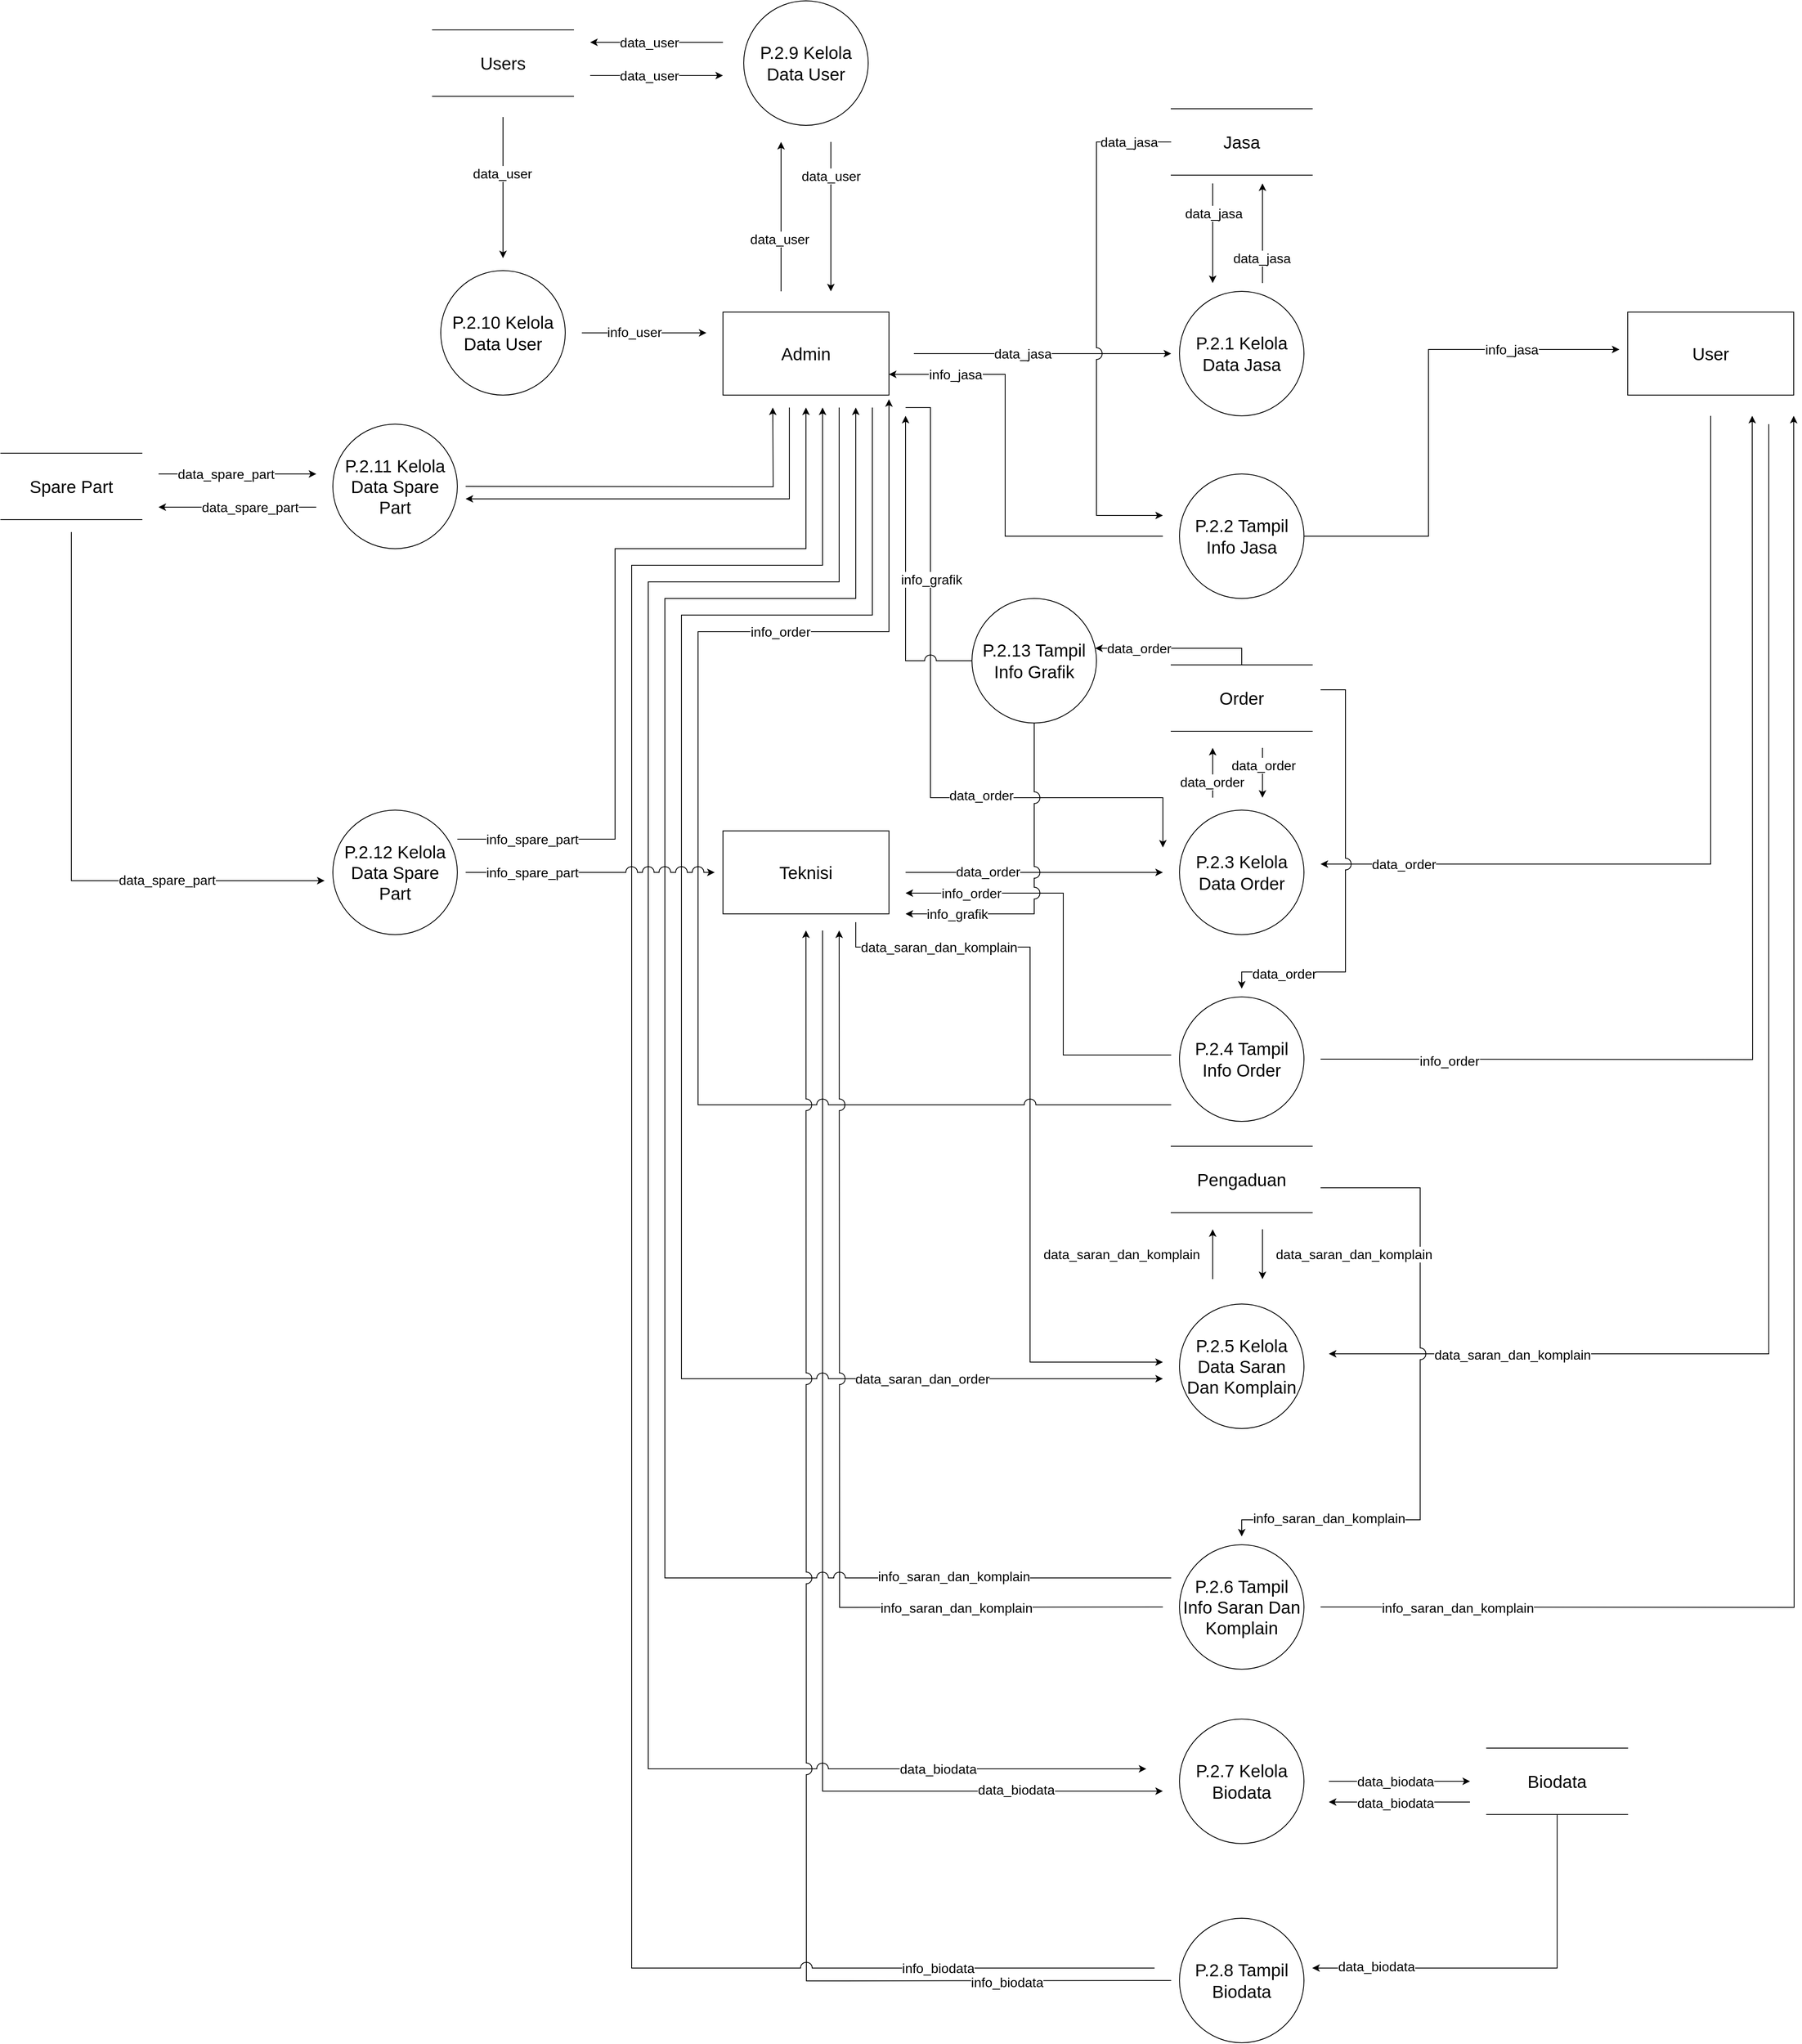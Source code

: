 <mxfile version="14.6.8" type="device"><diagram id="w1Unh3lNrorWxXxB8tH-" name="Page-1"><mxGraphModel dx="1221" dy="682" grid="1" gridSize="10" guides="1" tooltips="1" connect="1" arrows="1" fold="1" page="1" pageScale="1" pageWidth="3300" pageHeight="4681" math="0" shadow="0"><root><mxCell id="0"/><mxCell id="1" parent="0"/><mxCell id="UuaKGJRlWuBOhAWA-Xh8-10" style="edgeStyle=orthogonalEdgeStyle;rounded=0;orthogonalLoop=1;jettySize=auto;html=1;fontSize=21;jumpStyle=arc;jumpSize=14;" parent="1" edge="1"><mxGeometry relative="1" as="geometry"><mxPoint x="1630" y="1115" as="targetPoint"/><mxPoint x="1320" y="1115" as="sourcePoint"/></mxGeometry></mxCell><mxCell id="UuaKGJRlWuBOhAWA-Xh8-11" value="data_jasa" style="edgeLabel;html=1;align=center;verticalAlign=middle;resizable=0;points=[];fontSize=16;" parent="UuaKGJRlWuBOhAWA-Xh8-10" vertex="1" connectable="0"><mxGeometry x="-0.294" y="-5" relative="1" as="geometry"><mxPoint x="21" y="-5" as="offset"/></mxGeometry></mxCell><mxCell id="jmtIPmlPyoYbg2oE39mg-22" style="edgeStyle=orthogonalEdgeStyle;rounded=0;orthogonalLoop=1;jettySize=auto;html=1;fontSize=16;" parent="1" edge="1"><mxGeometry relative="1" as="geometry"><mxPoint x="1620" y="1710" as="targetPoint"/><mxPoint x="1310" y="1180" as="sourcePoint"/><Array as="points"><mxPoint x="1340" y="1180"/><mxPoint x="1340" y="1650"/><mxPoint x="1620" y="1650"/></Array></mxGeometry></mxCell><mxCell id="jmtIPmlPyoYbg2oE39mg-23" value="data_order" style="edgeLabel;html=1;align=center;verticalAlign=middle;resizable=0;points=[];fontSize=16;" parent="jmtIPmlPyoYbg2oE39mg-22" vertex="1" connectable="0"><mxGeometry x="0.504" y="3" relative="1" as="geometry"><mxPoint x="-71" as="offset"/></mxGeometry></mxCell><mxCell id="socjfnnnrOsSq2koSRuH-10" style="edgeStyle=orthogonalEdgeStyle;rounded=0;orthogonalLoop=1;jettySize=auto;html=1;fontSize=16;" parent="1" edge="1"><mxGeometry relative="1" as="geometry"><mxPoint x="1160" y="860" as="targetPoint"/><mxPoint x="1160" y="1040" as="sourcePoint"/></mxGeometry></mxCell><mxCell id="socjfnnnrOsSq2koSRuH-19" value="data_user" style="edgeLabel;html=1;align=center;verticalAlign=middle;resizable=0;points=[];fontSize=16;" parent="socjfnnnrOsSq2koSRuH-10" vertex="1" connectable="0"><mxGeometry x="-0.298" y="2" relative="1" as="geometry"><mxPoint as="offset"/></mxGeometry></mxCell><mxCell id="iPuf5PxbCSKWWS8DjYKo-8" style="edgeStyle=orthogonalEdgeStyle;rounded=0;orthogonalLoop=1;jettySize=auto;html=1;" parent="1" edge="1"><mxGeometry relative="1" as="geometry"><mxPoint x="780" y="1290" as="targetPoint"/><mxPoint x="1170" y="1180" as="sourcePoint"/><Array as="points"><mxPoint x="1170" y="1290"/></Array></mxGeometry></mxCell><mxCell id="UuaKGJRlWuBOhAWA-Xh8-1" value="Admin" style="rounded=0;whiteSpace=wrap;html=1;fontSize=21;" parent="1" vertex="1"><mxGeometry x="1090" y="1065" width="200" height="100" as="geometry"/></mxCell><mxCell id="jmtIPmlPyoYbg2oE39mg-12" style="edgeStyle=orthogonalEdgeStyle;rounded=0;orthogonalLoop=1;jettySize=auto;html=1;fontSize=16;" parent="1" edge="1"><mxGeometry relative="1" as="geometry"><mxPoint x="1620" y="1740" as="targetPoint"/><mxPoint x="1310" y="1740" as="sourcePoint"/></mxGeometry></mxCell><mxCell id="jmtIPmlPyoYbg2oE39mg-13" value="data_order" style="edgeLabel;html=1;align=center;verticalAlign=middle;resizable=0;points=[];fontSize=16;" parent="jmtIPmlPyoYbg2oE39mg-12" vertex="1" connectable="0"><mxGeometry x="-0.366" y="1" relative="1" as="geometry"><mxPoint as="offset"/></mxGeometry></mxCell><mxCell id="jmtIPmlPyoYbg2oE39mg-34" style="edgeStyle=orthogonalEdgeStyle;rounded=0;orthogonalLoop=1;jettySize=auto;html=1;fontSize=16;" parent="1" edge="1"><mxGeometry relative="1" as="geometry"><mxPoint x="1620" y="2330" as="targetPoint"/><mxPoint x="1250" y="1800" as="sourcePoint"/><Array as="points"><mxPoint x="1250" y="1800"/><mxPoint x="1250" y="1830"/><mxPoint x="1460" y="1830"/><mxPoint x="1460" y="2330"/></Array></mxGeometry></mxCell><mxCell id="jmtIPmlPyoYbg2oE39mg-35" value="data_saran_dan_komplain" style="edgeLabel;html=1;align=center;verticalAlign=middle;resizable=0;points=[];fontSize=16;" parent="jmtIPmlPyoYbg2oE39mg-34" vertex="1" connectable="0"><mxGeometry x="0.776" y="3" relative="1" as="geometry"><mxPoint x="-169" y="-497" as="offset"/></mxGeometry></mxCell><mxCell id="jmtIPmlPyoYbg2oE39mg-59" style="edgeStyle=orthogonalEdgeStyle;rounded=0;orthogonalLoop=1;jettySize=auto;html=1;fontSize=15;" parent="1" edge="1"><mxGeometry relative="1" as="geometry"><mxPoint x="1620" y="2846.857" as="targetPoint"/><mxPoint x="1210" y="1810" as="sourcePoint"/><Array as="points"><mxPoint x="1210" y="2847"/></Array></mxGeometry></mxCell><mxCell id="jmtIPmlPyoYbg2oE39mg-60" value="data_biodata" style="edgeLabel;html=1;align=center;verticalAlign=middle;resizable=0;points=[];fontSize=16;" parent="jmtIPmlPyoYbg2oE39mg-59" vertex="1" connectable="0"><mxGeometry x="0.755" y="2" relative="1" as="geometry"><mxPoint as="offset"/></mxGeometry></mxCell><mxCell id="UuaKGJRlWuBOhAWA-Xh8-2" value="Teknisi" style="rounded=0;whiteSpace=wrap;html=1;fontSize=21;" parent="1" vertex="1"><mxGeometry x="1090" y="1690" width="200" height="100" as="geometry"/></mxCell><mxCell id="jmtIPmlPyoYbg2oE39mg-16" style="edgeStyle=orthogonalEdgeStyle;rounded=0;orthogonalLoop=1;jettySize=auto;html=1;fontSize=16;jumpStyle=arc;jumpSize=14;" parent="1" edge="1"><mxGeometry relative="1" as="geometry"><mxPoint x="1810" y="1730" as="targetPoint"/><mxPoint x="2280" y="1190" as="sourcePoint"/><Array as="points"><mxPoint x="2280" y="1730"/><mxPoint x="1820" y="1730"/></Array></mxGeometry></mxCell><mxCell id="jmtIPmlPyoYbg2oE39mg-17" value="data_order" style="edgeLabel;html=1;align=center;verticalAlign=middle;resizable=0;points=[];fontSize=16;" parent="jmtIPmlPyoYbg2oE39mg-16" vertex="1" connectable="0"><mxGeometry x="0.826" y="3" relative="1" as="geometry"><mxPoint x="12" y="-3" as="offset"/></mxGeometry></mxCell><mxCell id="jmtIPmlPyoYbg2oE39mg-32" style="edgeStyle=orthogonalEdgeStyle;rounded=0;orthogonalLoop=1;jettySize=auto;html=1;fontSize=16;" parent="1" edge="1"><mxGeometry relative="1" as="geometry"><mxPoint x="1820" y="2320" as="targetPoint"/><mxPoint x="2350" y="1200" as="sourcePoint"/><Array as="points"><mxPoint x="2350" y="2320"/></Array></mxGeometry></mxCell><mxCell id="jmtIPmlPyoYbg2oE39mg-33" value="data_saran_dan_komplain" style="edgeLabel;html=1;align=center;verticalAlign=middle;resizable=0;points=[];fontSize=16;" parent="jmtIPmlPyoYbg2oE39mg-32" vertex="1" connectable="0"><mxGeometry x="0.732" y="1" relative="1" as="geometry"><mxPoint as="offset"/></mxGeometry></mxCell><mxCell id="UuaKGJRlWuBOhAWA-Xh8-3" value="User" style="rounded=0;whiteSpace=wrap;html=1;fontSize=21;" parent="1" vertex="1"><mxGeometry x="2180" y="1065" width="200" height="100" as="geometry"/></mxCell><mxCell id="UuaKGJRlWuBOhAWA-Xh8-4" value="P.2.1 Kelola Data Jasa" style="ellipse;whiteSpace=wrap;html=1;aspect=fixed;fontSize=21;" parent="1" vertex="1"><mxGeometry x="1640" y="1040" width="150" height="150" as="geometry"/></mxCell><mxCell id="UuaKGJRlWuBOhAWA-Xh8-6" style="edgeStyle=orthogonalEdgeStyle;rounded=0;orthogonalLoop=1;jettySize=auto;html=1;fontSize=21;" parent="1" edge="1"><mxGeometry relative="1" as="geometry"><mxPoint x="1680" y="1030" as="targetPoint"/><mxPoint x="1680" y="910" as="sourcePoint"/></mxGeometry></mxCell><mxCell id="UuaKGJRlWuBOhAWA-Xh8-7" value="&lt;font style=&quot;font-size: 16px;&quot;&gt;data_jasa&lt;/font&gt;" style="edgeLabel;html=1;align=center;verticalAlign=middle;resizable=0;points=[];fontSize=16;" parent="UuaKGJRlWuBOhAWA-Xh8-6" vertex="1" connectable="0"><mxGeometry x="-0.401" y="1" relative="1" as="geometry"><mxPoint as="offset"/></mxGeometry></mxCell><mxCell id="UuaKGJRlWuBOhAWA-Xh8-16" style="edgeStyle=orthogonalEdgeStyle;rounded=0;orthogonalLoop=1;jettySize=auto;html=1;fontSize=21;jumpStyle=arc;jumpSize=14;" parent="1" source="UuaKGJRlWuBOhAWA-Xh8-5" edge="1"><mxGeometry relative="1" as="geometry"><mxPoint x="1620" y="1310" as="targetPoint"/><Array as="points"><mxPoint x="1540" y="860"/><mxPoint x="1540" y="1310"/></Array></mxGeometry></mxCell><mxCell id="UuaKGJRlWuBOhAWA-Xh8-17" value="data_jasa" style="edgeLabel;html=1;align=center;verticalAlign=middle;resizable=0;points=[];fontSize=16;" parent="UuaKGJRlWuBOhAWA-Xh8-16" vertex="1" connectable="0"><mxGeometry x="-0.774" y="1" relative="1" as="geometry"><mxPoint x="19" y="-1" as="offset"/></mxGeometry></mxCell><mxCell id="UuaKGJRlWuBOhAWA-Xh8-5" value="Jasa" style="shape=partialRectangle;whiteSpace=wrap;html=1;left=0;right=0;fillColor=none;fontSize=21;" parent="1" vertex="1"><mxGeometry x="1630" y="820" width="170" height="80" as="geometry"/></mxCell><mxCell id="UuaKGJRlWuBOhAWA-Xh8-8" style="edgeStyle=orthogonalEdgeStyle;rounded=0;orthogonalLoop=1;jettySize=auto;html=1;fontSize=21;" parent="1" edge="1"><mxGeometry relative="1" as="geometry"><mxPoint x="1740" y="910.0" as="targetPoint"/><mxPoint x="1740" y="1030" as="sourcePoint"/></mxGeometry></mxCell><mxCell id="UuaKGJRlWuBOhAWA-Xh8-9" value="&lt;font style=&quot;font-size: 16px;&quot;&gt;data_jasa&lt;/font&gt;" style="edgeLabel;html=1;align=center;verticalAlign=middle;resizable=0;points=[];fontSize=16;" parent="UuaKGJRlWuBOhAWA-Xh8-8" vertex="1" connectable="0"><mxGeometry x="-0.401" y="1" relative="1" as="geometry"><mxPoint y="6" as="offset"/></mxGeometry></mxCell><mxCell id="UuaKGJRlWuBOhAWA-Xh8-14" style="edgeStyle=orthogonalEdgeStyle;rounded=0;orthogonalLoop=1;jettySize=auto;html=1;fontSize=21;entryX=1;entryY=0.75;entryDx=0;entryDy=0;" parent="1" target="UuaKGJRlWuBOhAWA-Xh8-1" edge="1"><mxGeometry relative="1" as="geometry"><mxPoint x="1300" y="1140" as="targetPoint"/><mxPoint x="1620" y="1335" as="sourcePoint"/><Array as="points"><mxPoint x="1430" y="1335"/><mxPoint x="1430" y="1140"/></Array></mxGeometry></mxCell><mxCell id="UuaKGJRlWuBOhAWA-Xh8-15" value="info_jasa" style="edgeLabel;html=1;align=center;verticalAlign=middle;resizable=0;points=[];fontSize=16;" parent="UuaKGJRlWuBOhAWA-Xh8-14" vertex="1" connectable="0"><mxGeometry x="-0.64" y="-3" relative="1" as="geometry"><mxPoint x="-156" y="-192" as="offset"/></mxGeometry></mxCell><mxCell id="jmtIPmlPyoYbg2oE39mg-1" style="edgeStyle=orthogonalEdgeStyle;rounded=0;orthogonalLoop=1;jettySize=auto;html=1;" parent="1" source="UuaKGJRlWuBOhAWA-Xh8-13" edge="1"><mxGeometry relative="1" as="geometry"><mxPoint x="2170" y="1110" as="targetPoint"/><Array as="points"><mxPoint x="1940" y="1335"/><mxPoint x="1940" y="1110"/></Array></mxGeometry></mxCell><mxCell id="jmtIPmlPyoYbg2oE39mg-2" value="info_jasa" style="edgeLabel;html=1;align=center;verticalAlign=middle;resizable=0;points=[];fontSize=16;" parent="jmtIPmlPyoYbg2oE39mg-1" vertex="1" connectable="0"><mxGeometry x="0.526" relative="1" as="geometry"><mxPoint x="13" as="offset"/></mxGeometry></mxCell><mxCell id="UuaKGJRlWuBOhAWA-Xh8-13" value="P.2.2 Tampil Info Jasa" style="ellipse;whiteSpace=wrap;html=1;aspect=fixed;fontSize=21;" parent="1" vertex="1"><mxGeometry x="1640" y="1260" width="150" height="150" as="geometry"/></mxCell><mxCell id="jmtIPmlPyoYbg2oE39mg-7" style="edgeStyle=orthogonalEdgeStyle;rounded=0;orthogonalLoop=1;jettySize=auto;html=1;fontSize=16;" parent="1" edge="1"><mxGeometry relative="1" as="geometry"><mxPoint x="1680" y="1590" as="targetPoint"/><mxPoint x="1680" y="1650" as="sourcePoint"/></mxGeometry></mxCell><mxCell id="jmtIPmlPyoYbg2oE39mg-9" value="data_order" style="edgeLabel;html=1;align=center;verticalAlign=middle;resizable=0;points=[];fontSize=16;" parent="jmtIPmlPyoYbg2oE39mg-7" vertex="1" connectable="0"><mxGeometry x="0.181" y="1" relative="1" as="geometry"><mxPoint y="16" as="offset"/></mxGeometry></mxCell><mxCell id="jmtIPmlPyoYbg2oE39mg-4" value="P.2.3 Kelola Data Order" style="ellipse;whiteSpace=wrap;html=1;aspect=fixed;fontSize=21;" parent="1" vertex="1"><mxGeometry x="1640" y="1665" width="150" height="150" as="geometry"/></mxCell><mxCell id="jmtIPmlPyoYbg2oE39mg-30" style="edgeStyle=orthogonalEdgeStyle;rounded=0;orthogonalLoop=1;jettySize=auto;html=1;fontSize=16;jumpStyle=arc;jumpSize=14;" parent="1" edge="1"><mxGeometry relative="1" as="geometry"><mxPoint x="1715" y="1880" as="targetPoint"/><mxPoint x="1810" y="1520" as="sourcePoint"/><Array as="points"><mxPoint x="1840" y="1520"/><mxPoint x="1840" y="1860"/><mxPoint x="1715" y="1860"/></Array></mxGeometry></mxCell><mxCell id="jmtIPmlPyoYbg2oE39mg-31" value="data_order" style="edgeLabel;html=1;align=center;verticalAlign=middle;resizable=0;points=[];fontSize=16;" parent="jmtIPmlPyoYbg2oE39mg-30" vertex="1" connectable="0"><mxGeometry x="0.727" y="2" relative="1" as="geometry"><mxPoint as="offset"/></mxGeometry></mxCell><mxCell id="rI66ce87fwfzyTwtC5DN-2" style="edgeStyle=orthogonalEdgeStyle;rounded=0;jumpStyle=arc;jumpSize=14;orthogonalLoop=1;jettySize=auto;html=1;exitX=0.5;exitY=0;exitDx=0;exitDy=0;" edge="1" parent="1" source="jmtIPmlPyoYbg2oE39mg-6" target="rI66ce87fwfzyTwtC5DN-1"><mxGeometry relative="1" as="geometry"><Array as="points"><mxPoint x="1715" y="1470"/></Array></mxGeometry></mxCell><mxCell id="rI66ce87fwfzyTwtC5DN-3" value="data_order" style="edgeLabel;html=1;align=center;verticalAlign=middle;resizable=0;points=[];fontSize=16;" vertex="1" connectable="0" parent="rI66ce87fwfzyTwtC5DN-2"><mxGeometry x="0.463" relative="1" as="geometry"><mxPoint as="offset"/></mxGeometry></mxCell><mxCell id="jmtIPmlPyoYbg2oE39mg-6" value="Order" style="shape=partialRectangle;whiteSpace=wrap;html=1;left=0;right=0;fillColor=none;fontSize=21;" parent="1" vertex="1"><mxGeometry x="1630" y="1490" width="170" height="80" as="geometry"/></mxCell><mxCell id="jmtIPmlPyoYbg2oE39mg-8" style="edgeStyle=orthogonalEdgeStyle;rounded=0;orthogonalLoop=1;jettySize=auto;html=1;fontSize=16;" parent="1" edge="1"><mxGeometry relative="1" as="geometry"><mxPoint x="1740" y="1650" as="targetPoint"/><mxPoint x="1740" y="1590" as="sourcePoint"/></mxGeometry></mxCell><mxCell id="jmtIPmlPyoYbg2oE39mg-10" value="data_order" style="edgeLabel;html=1;align=center;verticalAlign=middle;resizable=0;points=[];fontSize=16;" parent="jmtIPmlPyoYbg2oE39mg-8" vertex="1" connectable="0"><mxGeometry x="-0.715" y="1" relative="1" as="geometry"><mxPoint y="12" as="offset"/></mxGeometry></mxCell><mxCell id="jmtIPmlPyoYbg2oE39mg-14" style="edgeStyle=orthogonalEdgeStyle;rounded=0;orthogonalLoop=1;jettySize=auto;html=1;fontSize=16;" parent="1" edge="1"><mxGeometry relative="1" as="geometry"><mxPoint x="1630" y="1960" as="sourcePoint"/><mxPoint x="1310" y="1765" as="targetPoint"/><Array as="points"><mxPoint x="1630" y="1960"/><mxPoint x="1500" y="1960"/><mxPoint x="1500" y="1765"/></Array></mxGeometry></mxCell><mxCell id="jmtIPmlPyoYbg2oE39mg-15" value="info_order" style="edgeLabel;html=1;align=center;verticalAlign=middle;resizable=0;points=[];fontSize=16;" parent="jmtIPmlPyoYbg2oE39mg-14" vertex="1" connectable="0"><mxGeometry x="0.826" relative="1" as="geometry"><mxPoint x="34" as="offset"/></mxGeometry></mxCell><mxCell id="jmtIPmlPyoYbg2oE39mg-18" style="edgeStyle=orthogonalEdgeStyle;rounded=0;orthogonalLoop=1;jettySize=auto;html=1;fontSize=16;" parent="1" edge="1"><mxGeometry relative="1" as="geometry"><mxPoint x="2330" y="1190" as="targetPoint"/><mxPoint x="1810" y="1965" as="sourcePoint"/></mxGeometry></mxCell><mxCell id="jmtIPmlPyoYbg2oE39mg-19" value="info_order" style="edgeLabel;html=1;align=center;verticalAlign=middle;resizable=0;points=[];fontSize=16;" parent="jmtIPmlPyoYbg2oE39mg-18" vertex="1" connectable="0"><mxGeometry x="-0.761" y="-2" relative="1" as="geometry"><mxPoint as="offset"/></mxGeometry></mxCell><mxCell id="jmtIPmlPyoYbg2oE39mg-20" style="edgeStyle=orthogonalEdgeStyle;rounded=0;orthogonalLoop=1;jettySize=auto;html=1;fontSize=16;jumpStyle=arc;jumpSize=14;" parent="1" edge="1"><mxGeometry relative="1" as="geometry"><mxPoint x="1290" y="1170" as="targetPoint"/><mxPoint x="1630" y="2020" as="sourcePoint"/><Array as="points"><mxPoint x="1060" y="2020"/><mxPoint x="1060" y="1450"/><mxPoint x="1290" y="1450"/><mxPoint x="1290" y="1180"/></Array></mxGeometry></mxCell><mxCell id="jmtIPmlPyoYbg2oE39mg-21" value="info_order" style="edgeLabel;html=1;align=center;verticalAlign=middle;resizable=0;points=[];fontSize=16;" parent="jmtIPmlPyoYbg2oE39mg-20" vertex="1" connectable="0"><mxGeometry x="0.501" relative="1" as="geometry"><mxPoint as="offset"/></mxGeometry></mxCell><mxCell id="iPuf5PxbCSKWWS8DjYKo-21" style="edgeStyle=orthogonalEdgeStyle;rounded=0;orthogonalLoop=1;jettySize=auto;html=1;fontSize=16;exitX=0.5;exitY=1;exitDx=0;exitDy=0;jumpStyle=arc;jumpSize=14;" parent="1" edge="1" source="rI66ce87fwfzyTwtC5DN-1"><mxGeometry relative="1" as="geometry"><mxPoint x="1310" y="1790" as="targetPoint"/><mxPoint x="1630" y="1980" as="sourcePoint"/><Array as="points"><mxPoint x="1465" y="1790"/></Array></mxGeometry></mxCell><mxCell id="iPuf5PxbCSKWWS8DjYKo-22" value="info_grafik" style="edgeLabel;html=1;align=center;verticalAlign=middle;resizable=0;points=[];fontSize=16;" parent="iPuf5PxbCSKWWS8DjYKo-21" vertex="1" connectable="0"><mxGeometry x="0.559" relative="1" as="geometry"><mxPoint x="-23" as="offset"/></mxGeometry></mxCell><mxCell id="iPuf5PxbCSKWWS8DjYKo-23" style="edgeStyle=orthogonalEdgeStyle;rounded=0;orthogonalLoop=1;jettySize=auto;html=1;fontSize=16;jumpStyle=arc;jumpSize=14;exitX=0;exitY=0.5;exitDx=0;exitDy=0;" parent="1" edge="1" source="rI66ce87fwfzyTwtC5DN-1"><mxGeometry relative="1" as="geometry"><mxPoint x="1310" y="1190" as="targetPoint"/><mxPoint x="1630" y="1940" as="sourcePoint"/><Array as="points"><mxPoint x="1310" y="1485"/></Array></mxGeometry></mxCell><mxCell id="iPuf5PxbCSKWWS8DjYKo-24" value="info_grafik" style="edgeLabel;html=1;align=center;verticalAlign=middle;resizable=0;points=[];fontSize=16;" parent="iPuf5PxbCSKWWS8DjYKo-23" vertex="1" connectable="0"><mxGeometry x="-0.051" y="-3" relative="1" as="geometry"><mxPoint x="28" as="offset"/></mxGeometry></mxCell><mxCell id="jmtIPmlPyoYbg2oE39mg-11" value="P.2.4 Tampil Info Order" style="ellipse;whiteSpace=wrap;html=1;aspect=fixed;fontSize=21;" parent="1" vertex="1"><mxGeometry x="1640" y="1890" width="150" height="150" as="geometry"/></mxCell><mxCell id="jmtIPmlPyoYbg2oE39mg-24" value="P.2.5 Kelola Data Saran Dan Komplain" style="ellipse;whiteSpace=wrap;html=1;aspect=fixed;fontSize=21;" parent="1" vertex="1"><mxGeometry x="1640" y="2260" width="150" height="150" as="geometry"/></mxCell><mxCell id="jmtIPmlPyoYbg2oE39mg-25" style="edgeStyle=orthogonalEdgeStyle;rounded=0;orthogonalLoop=1;jettySize=auto;html=1;fontSize=16;" parent="1" edge="1"><mxGeometry relative="1" as="geometry"><mxPoint x="1680" y="2170" as="targetPoint"/><mxPoint x="1680" y="2230" as="sourcePoint"/></mxGeometry></mxCell><mxCell id="jmtIPmlPyoYbg2oE39mg-26" value="data_saran_dan_komplain" style="edgeLabel;html=1;align=center;verticalAlign=middle;resizable=0;points=[];fontSize=16;" parent="jmtIPmlPyoYbg2oE39mg-25" vertex="1" connectable="0"><mxGeometry x="0.181" y="1" relative="1" as="geometry"><mxPoint x="-109" y="5" as="offset"/></mxGeometry></mxCell><mxCell id="jmtIPmlPyoYbg2oE39mg-40" style="edgeStyle=orthogonalEdgeStyle;rounded=0;orthogonalLoop=1;jettySize=auto;html=1;fontSize=16;jumpStyle=arc;jumpSize=14;" parent="1" edge="1"><mxGeometry relative="1" as="geometry"><mxPoint x="1715" y="2540" as="targetPoint"/><mxPoint x="1810" y="2120" as="sourcePoint"/><Array as="points"><mxPoint x="1930" y="2120"/><mxPoint x="1930" y="2520"/><mxPoint x="1715" y="2520"/></Array></mxGeometry></mxCell><mxCell id="jmtIPmlPyoYbg2oE39mg-41" value="info_saran_dan_komplain" style="edgeLabel;html=1;align=center;verticalAlign=middle;resizable=0;points=[];fontSize=16;" parent="jmtIPmlPyoYbg2oE39mg-40" vertex="1" connectable="0"><mxGeometry x="0.772" y="-2" relative="1" as="geometry"><mxPoint x="39" as="offset"/></mxGeometry></mxCell><mxCell id="jmtIPmlPyoYbg2oE39mg-27" value="Pengaduan" style="shape=partialRectangle;whiteSpace=wrap;html=1;left=0;right=0;fillColor=none;fontSize=21;" parent="1" vertex="1"><mxGeometry x="1630" y="2070" width="170" height="80" as="geometry"/></mxCell><mxCell id="jmtIPmlPyoYbg2oE39mg-28" style="edgeStyle=orthogonalEdgeStyle;rounded=0;orthogonalLoop=1;jettySize=auto;html=1;fontSize=16;" parent="1" edge="1"><mxGeometry relative="1" as="geometry"><mxPoint x="1740" y="2230" as="targetPoint"/><mxPoint x="1740" y="2170" as="sourcePoint"/></mxGeometry></mxCell><mxCell id="jmtIPmlPyoYbg2oE39mg-29" value="data_saran_dan_komplain" style="edgeLabel;html=1;align=center;verticalAlign=middle;resizable=0;points=[];fontSize=16;" parent="jmtIPmlPyoYbg2oE39mg-28" vertex="1" connectable="0"><mxGeometry x="-0.715" y="1" relative="1" as="geometry"><mxPoint x="109" y="21" as="offset"/></mxGeometry></mxCell><mxCell id="jmtIPmlPyoYbg2oE39mg-37" style="edgeStyle=orthogonalEdgeStyle;rounded=0;orthogonalLoop=1;jettySize=auto;html=1;fontSize=16;jumpStyle=arc;jumpSize=14;" parent="1" edge="1"><mxGeometry relative="1" as="geometry"><mxPoint x="1620" y="2350" as="targetPoint"/><mxPoint x="1270" y="1180" as="sourcePoint"/><Array as="points"><mxPoint x="1270" y="1430"/><mxPoint x="1040" y="1430"/><mxPoint x="1040" y="2350"/></Array></mxGeometry></mxCell><mxCell id="jmtIPmlPyoYbg2oE39mg-38" value="data_saran_dan_order" style="edgeLabel;html=1;align=center;verticalAlign=middle;resizable=0;points=[];fontSize=16;" parent="jmtIPmlPyoYbg2oE39mg-37" vertex="1" connectable="0"><mxGeometry x="0.501" relative="1" as="geometry"><mxPoint x="204" as="offset"/></mxGeometry></mxCell><mxCell id="jmtIPmlPyoYbg2oE39mg-46" style="edgeStyle=orthogonalEdgeStyle;rounded=0;orthogonalLoop=1;jettySize=auto;html=1;fontSize=16;jumpStyle=arc;jumpSize=14;" parent="1" edge="1"><mxGeometry relative="1" as="geometry"><mxPoint x="1230" y="1810" as="targetPoint"/><mxPoint x="1620" y="2625" as="sourcePoint"/></mxGeometry></mxCell><mxCell id="jmtIPmlPyoYbg2oE39mg-47" value="info_saran_dan_komplain" style="edgeLabel;html=1;align=center;verticalAlign=middle;resizable=0;points=[];fontSize=16;" parent="jmtIPmlPyoYbg2oE39mg-46" vertex="1" connectable="0"><mxGeometry x="-0.505" y="3" relative="1" as="geometry"><mxPoint x="49" y="-3" as="offset"/></mxGeometry></mxCell><mxCell id="jmtIPmlPyoYbg2oE39mg-48" style="edgeStyle=orthogonalEdgeStyle;rounded=0;orthogonalLoop=1;jettySize=auto;html=1;fontSize=16;" parent="1" edge="1"><mxGeometry relative="1" as="geometry"><mxPoint x="2380" y="1190" as="targetPoint"/><mxPoint x="1810" y="2625" as="sourcePoint"/></mxGeometry></mxCell><mxCell id="jmtIPmlPyoYbg2oE39mg-49" value="info_saran_dan_komplain" style="edgeLabel;html=1;align=center;verticalAlign=middle;resizable=0;points=[];fontSize=16;" parent="jmtIPmlPyoYbg2oE39mg-48" vertex="1" connectable="0"><mxGeometry x="-0.836" y="-1" relative="1" as="geometry"><mxPoint as="offset"/></mxGeometry></mxCell><mxCell id="jmtIPmlPyoYbg2oE39mg-39" value="P.2.6 Tampil Info Saran Dan Komplain" style="ellipse;whiteSpace=wrap;html=1;aspect=fixed;fontSize=21;" parent="1" vertex="1"><mxGeometry x="1640" y="2550" width="150" height="150" as="geometry"/></mxCell><mxCell id="jmtIPmlPyoYbg2oE39mg-43" style="edgeStyle=orthogonalEdgeStyle;rounded=0;orthogonalLoop=1;jettySize=auto;html=1;fontSize=16;jumpStyle=arc;jumpSize=14;" parent="1" edge="1"><mxGeometry relative="1" as="geometry"><mxPoint x="1250" y="1180" as="targetPoint"/><mxPoint x="1630" y="2590" as="sourcePoint"/><Array as="points"><mxPoint x="1600" y="2590"/><mxPoint x="1020" y="2590"/><mxPoint x="1020" y="1410"/><mxPoint x="1250" y="1410"/></Array></mxGeometry></mxCell><mxCell id="jmtIPmlPyoYbg2oE39mg-45" value="info_saran_dan_komplain" style="edgeLabel;html=1;align=center;verticalAlign=middle;resizable=0;points=[];fontSize=16;" parent="jmtIPmlPyoYbg2oE39mg-43" vertex="1" connectable="0"><mxGeometry x="-0.767" y="-2" relative="1" as="geometry"><mxPoint as="offset"/></mxGeometry></mxCell><mxCell id="jmtIPmlPyoYbg2oE39mg-54" style="edgeStyle=orthogonalEdgeStyle;rounded=0;orthogonalLoop=1;jettySize=auto;html=1;" parent="1" edge="1"><mxGeometry relative="1" as="geometry"><mxPoint x="1990" y="2835" as="targetPoint"/><mxPoint x="1820" y="2835" as="sourcePoint"/></mxGeometry></mxCell><mxCell id="jmtIPmlPyoYbg2oE39mg-56" value="data_biodata" style="edgeLabel;html=1;align=center;verticalAlign=middle;resizable=0;points=[];fontSize=16;" parent="jmtIPmlPyoYbg2oE39mg-54" vertex="1" connectable="0"><mxGeometry x="-0.285" y="-1" relative="1" as="geometry"><mxPoint x="19" y="-1" as="offset"/></mxGeometry></mxCell><mxCell id="jmtIPmlPyoYbg2oE39mg-51" value="P.2.7 Kelola Biodata" style="ellipse;whiteSpace=wrap;html=1;aspect=fixed;fontSize=21;" parent="1" vertex="1"><mxGeometry x="1640" y="2760" width="150" height="150" as="geometry"/></mxCell><mxCell id="jmtIPmlPyoYbg2oE39mg-64" style="edgeStyle=orthogonalEdgeStyle;rounded=0;orthogonalLoop=1;jettySize=auto;html=1;fontSize=15;" parent="1" source="jmtIPmlPyoYbg2oE39mg-53" edge="1"><mxGeometry relative="1" as="geometry"><mxPoint x="1800" y="3060" as="targetPoint"/><Array as="points"><mxPoint x="2095" y="3060"/></Array></mxGeometry></mxCell><mxCell id="jmtIPmlPyoYbg2oE39mg-65" value="data_biodata" style="edgeLabel;html=1;align=center;verticalAlign=middle;resizable=0;points=[];fontSize=16;" parent="jmtIPmlPyoYbg2oE39mg-64" vertex="1" connectable="0"><mxGeometry x="0.682" y="-2" relative="1" as="geometry"><mxPoint as="offset"/></mxGeometry></mxCell><mxCell id="jmtIPmlPyoYbg2oE39mg-53" value="Biodata" style="shape=partialRectangle;whiteSpace=wrap;html=1;left=0;right=0;fillColor=none;fontSize=21;" parent="1" vertex="1"><mxGeometry x="2010" y="2795" width="170" height="80" as="geometry"/></mxCell><mxCell id="jmtIPmlPyoYbg2oE39mg-55" style="edgeStyle=orthogonalEdgeStyle;rounded=0;orthogonalLoop=1;jettySize=auto;html=1;" parent="1" edge="1"><mxGeometry relative="1" as="geometry"><mxPoint x="1820" y="2860" as="targetPoint"/><mxPoint x="1990" y="2860" as="sourcePoint"/></mxGeometry></mxCell><mxCell id="jmtIPmlPyoYbg2oE39mg-57" value="data_biodata" style="edgeLabel;html=1;align=center;verticalAlign=middle;resizable=0;points=[];fontSize=16;" parent="jmtIPmlPyoYbg2oE39mg-55" vertex="1" connectable="0"><mxGeometry x="0.32" y="1" relative="1" as="geometry"><mxPoint x="22" as="offset"/></mxGeometry></mxCell><mxCell id="jmtIPmlPyoYbg2oE39mg-61" style="edgeStyle=orthogonalEdgeStyle;rounded=0;orthogonalLoop=1;jettySize=auto;html=1;fontSize=16;jumpStyle=arc;jumpSize=14;" parent="1" edge="1"><mxGeometry relative="1" as="geometry"><mxPoint x="1600" y="2820" as="targetPoint"/><mxPoint x="1230" y="1180" as="sourcePoint"/><Array as="points"><mxPoint x="1230" y="1390"/><mxPoint x="1000" y="1390"/><mxPoint x="1000" y="2820"/></Array></mxGeometry></mxCell><mxCell id="jmtIPmlPyoYbg2oE39mg-62" value="data_biodata" style="edgeLabel;html=1;align=center;verticalAlign=middle;resizable=0;points=[];fontSize=16;" parent="jmtIPmlPyoYbg2oE39mg-61" vertex="1" connectable="0"><mxGeometry x="-0.767" y="-2" relative="1" as="geometry"><mxPoint x="197" y="1432" as="offset"/></mxGeometry></mxCell><mxCell id="socjfnnnrOsSq2koSRuH-1" style="edgeStyle=orthogonalEdgeStyle;rounded=0;orthogonalLoop=1;jettySize=auto;html=1;jumpStyle=arc;jumpSize=14;" parent="1" edge="1"><mxGeometry relative="1" as="geometry"><mxPoint x="1190" y="1810" as="targetPoint"/><mxPoint x="1630" y="3075" as="sourcePoint"/></mxGeometry></mxCell><mxCell id="socjfnnnrOsSq2koSRuH-2" value="info_biodata" style="edgeLabel;html=1;align=center;verticalAlign=middle;resizable=0;points=[];fontSize=16;" parent="socjfnnnrOsSq2koSRuH-1" vertex="1" connectable="0"><mxGeometry x="-0.767" y="2" relative="1" as="geometry"><mxPoint as="offset"/></mxGeometry></mxCell><mxCell id="jmtIPmlPyoYbg2oE39mg-63" value="P.2.8 Tampil Biodata" style="ellipse;whiteSpace=wrap;html=1;aspect=fixed;fontSize=21;" parent="1" vertex="1"><mxGeometry x="1640" y="3000" width="150" height="150" as="geometry"/></mxCell><mxCell id="socjfnnnrOsSq2koSRuH-4" style="edgeStyle=orthogonalEdgeStyle;rounded=0;orthogonalLoop=1;jettySize=auto;html=1;fontSize=16;jumpStyle=arc;jumpSize=14;" parent="1" edge="1"><mxGeometry relative="1" as="geometry"><mxPoint x="1210" y="1180" as="targetPoint"/><mxPoint x="1610" y="3060" as="sourcePoint"/><Array as="points"><mxPoint x="980" y="3060"/><mxPoint x="980" y="1370"/><mxPoint x="1210" y="1370"/><mxPoint x="1210" y="1190"/></Array></mxGeometry></mxCell><mxCell id="socjfnnnrOsSq2koSRuH-6" value="info_biodata" style="edgeLabel;html=1;align=center;verticalAlign=middle;resizable=0;points=[];fontSize=16;" parent="socjfnnnrOsSq2koSRuH-4" vertex="1" connectable="0"><mxGeometry x="-0.809" relative="1" as="geometry"><mxPoint as="offset"/></mxGeometry></mxCell><mxCell id="socjfnnnrOsSq2koSRuH-13" style="edgeStyle=orthogonalEdgeStyle;rounded=0;orthogonalLoop=1;jettySize=auto;html=1;fontSize=16;" parent="1" edge="1"><mxGeometry relative="1" as="geometry"><mxPoint x="1090" y="780" as="targetPoint"/><mxPoint x="930" y="780" as="sourcePoint"/></mxGeometry></mxCell><mxCell id="socjfnnnrOsSq2koSRuH-14" value="data_user" style="edgeLabel;html=1;align=center;verticalAlign=middle;resizable=0;points=[];fontSize=16;" parent="socjfnnnrOsSq2koSRuH-13" vertex="1" connectable="0"><mxGeometry x="0.243" y="5" relative="1" as="geometry"><mxPoint x="-29" y="5" as="offset"/></mxGeometry></mxCell><mxCell id="socjfnnnrOsSq2koSRuH-8" value="P.2.9 Kelola Data User" style="ellipse;whiteSpace=wrap;html=1;aspect=fixed;fontSize=21;" parent="1" vertex="1"><mxGeometry x="1115" y="690" width="150" height="150" as="geometry"/></mxCell><mxCell id="socjfnnnrOsSq2koSRuH-21" style="edgeStyle=orthogonalEdgeStyle;rounded=0;orthogonalLoop=1;jettySize=auto;html=1;fontSize=16;" parent="1" edge="1"><mxGeometry relative="1" as="geometry"><mxPoint x="825" y="1000" as="targetPoint"/><mxPoint x="825" y="830" as="sourcePoint"/></mxGeometry></mxCell><mxCell id="socjfnnnrOsSq2koSRuH-23" value="data_user" style="edgeLabel;html=1;align=center;verticalAlign=middle;resizable=0;points=[];fontSize=16;" parent="socjfnnnrOsSq2koSRuH-21" vertex="1" connectable="0"><mxGeometry x="-0.205" y="-1" relative="1" as="geometry"><mxPoint as="offset"/></mxGeometry></mxCell><mxCell id="socjfnnnrOsSq2koSRuH-12" value="Users" style="shape=partialRectangle;whiteSpace=wrap;html=1;left=0;right=0;fillColor=none;fontSize=21;" parent="1" vertex="1"><mxGeometry x="740" y="725" width="170" height="80" as="geometry"/></mxCell><mxCell id="socjfnnnrOsSq2koSRuH-15" style="edgeStyle=orthogonalEdgeStyle;rounded=0;orthogonalLoop=1;jettySize=auto;html=1;fontSize=16;" parent="1" edge="1"><mxGeometry relative="1" as="geometry"><mxPoint x="930" y="740" as="targetPoint"/><mxPoint x="1090" y="740" as="sourcePoint"/></mxGeometry></mxCell><mxCell id="socjfnnnrOsSq2koSRuH-16" value="data_user" style="edgeLabel;html=1;align=center;verticalAlign=middle;resizable=0;points=[];fontSize=16;" parent="socjfnnnrOsSq2koSRuH-15" vertex="1" connectable="0"><mxGeometry x="0.243" y="5" relative="1" as="geometry"><mxPoint x="10" y="-5" as="offset"/></mxGeometry></mxCell><mxCell id="socjfnnnrOsSq2koSRuH-17" style="edgeStyle=orthogonalEdgeStyle;rounded=0;orthogonalLoop=1;jettySize=auto;html=1;fontSize=16;" parent="1" edge="1"><mxGeometry relative="1" as="geometry"><mxPoint x="1220" y="1040" as="targetPoint"/><mxPoint x="1220" y="860" as="sourcePoint"/></mxGeometry></mxCell><mxCell id="socjfnnnrOsSq2koSRuH-18" value="data_user" style="edgeLabel;html=1;align=center;verticalAlign=middle;resizable=0;points=[];fontSize=16;" parent="socjfnnnrOsSq2koSRuH-17" vertex="1" connectable="0"><mxGeometry x="-0.139" y="-2" relative="1" as="geometry"><mxPoint x="2" y="-37" as="offset"/></mxGeometry></mxCell><mxCell id="socjfnnnrOsSq2koSRuH-22" style="edgeStyle=orthogonalEdgeStyle;rounded=0;orthogonalLoop=1;jettySize=auto;html=1;fontSize=16;" parent="1" edge="1"><mxGeometry relative="1" as="geometry"><mxPoint x="1070" y="1090" as="targetPoint"/><mxPoint x="920" y="1090" as="sourcePoint"/></mxGeometry></mxCell><mxCell id="socjfnnnrOsSq2koSRuH-24" value="info_user" style="edgeLabel;html=1;align=center;verticalAlign=middle;resizable=0;points=[];fontSize=16;" parent="socjfnnnrOsSq2koSRuH-22" vertex="1" connectable="0"><mxGeometry x="-0.168" y="1" relative="1" as="geometry"><mxPoint as="offset"/></mxGeometry></mxCell><mxCell id="socjfnnnrOsSq2koSRuH-20" value="P.2.10 Kelola Data User" style="ellipse;whiteSpace=wrap;html=1;aspect=fixed;fontSize=21;" parent="1" vertex="1"><mxGeometry x="750" y="1015" width="150" height="150" as="geometry"/></mxCell><mxCell id="iPuf5PxbCSKWWS8DjYKo-9" style="edgeStyle=orthogonalEdgeStyle;rounded=0;orthogonalLoop=1;jettySize=auto;html=1;" parent="1" edge="1"><mxGeometry relative="1" as="geometry"><mxPoint x="1150" y="1180" as="targetPoint"/><mxPoint x="780" y="1275" as="sourcePoint"/></mxGeometry></mxCell><mxCell id="iPuf5PxbCSKWWS8DjYKo-10" style="edgeStyle=orthogonalEdgeStyle;rounded=0;orthogonalLoop=1;jettySize=auto;html=1;" parent="1" edge="1"><mxGeometry relative="1" as="geometry"><mxPoint x="600" y="1260" as="targetPoint"/><mxPoint x="410" y="1260" as="sourcePoint"/></mxGeometry></mxCell><mxCell id="iPuf5PxbCSKWWS8DjYKo-13" value="data_spare_part" style="edgeLabel;html=1;align=center;verticalAlign=middle;resizable=0;points=[];fontSize=16;" parent="iPuf5PxbCSKWWS8DjYKo-10" vertex="1" connectable="0"><mxGeometry x="-0.639" y="1" relative="1" as="geometry"><mxPoint x="46" y="1" as="offset"/></mxGeometry></mxCell><mxCell id="iPuf5PxbCSKWWS8DjYKo-5" value="P.2.11 Kelola Data Spare Part" style="ellipse;whiteSpace=wrap;html=1;aspect=fixed;fontSize=21;" parent="1" vertex="1"><mxGeometry x="620" y="1200" width="150" height="150" as="geometry"/></mxCell><mxCell id="iPuf5PxbCSKWWS8DjYKo-19" style="edgeStyle=orthogonalEdgeStyle;rounded=0;orthogonalLoop=1;jettySize=auto;html=1;fontSize=16;" parent="1" edge="1"><mxGeometry relative="1" as="geometry"><mxPoint x="610" y="1750" as="targetPoint"/><mxPoint x="305" y="1330" as="sourcePoint"/><Array as="points"><mxPoint x="305" y="1750"/></Array></mxGeometry></mxCell><mxCell id="iPuf5PxbCSKWWS8DjYKo-20" value="data_spare_part" style="edgeLabel;html=1;align=center;verticalAlign=middle;resizable=0;points=[];fontSize=16;" parent="iPuf5PxbCSKWWS8DjYKo-19" vertex="1" connectable="0"><mxGeometry x="0.475" y="1" relative="1" as="geometry"><mxPoint as="offset"/></mxGeometry></mxCell><mxCell id="iPuf5PxbCSKWWS8DjYKo-7" value="Spare Part" style="shape=partialRectangle;whiteSpace=wrap;html=1;left=0;right=0;fillColor=none;fontSize=21;" parent="1" vertex="1"><mxGeometry x="220" y="1235" width="170" height="80" as="geometry"/></mxCell><mxCell id="iPuf5PxbCSKWWS8DjYKo-11" style="edgeStyle=orthogonalEdgeStyle;rounded=0;orthogonalLoop=1;jettySize=auto;html=1;" parent="1" edge="1"><mxGeometry relative="1" as="geometry"><mxPoint x="410" y="1300" as="targetPoint"/><mxPoint x="600" y="1300" as="sourcePoint"/></mxGeometry></mxCell><mxCell id="iPuf5PxbCSKWWS8DjYKo-12" value="data_spare_part" style="edgeLabel;html=1;align=center;verticalAlign=middle;resizable=0;points=[];fontSize=16;" parent="iPuf5PxbCSKWWS8DjYKo-11" vertex="1" connectable="0"><mxGeometry x="-0.072" y="1" relative="1" as="geometry"><mxPoint x="8" y="-1" as="offset"/></mxGeometry></mxCell><mxCell id="iPuf5PxbCSKWWS8DjYKo-15" style="edgeStyle=orthogonalEdgeStyle;rounded=0;orthogonalLoop=1;jettySize=auto;html=1;" parent="1" edge="1"><mxGeometry relative="1" as="geometry"><mxPoint x="1190" y="1180" as="targetPoint"/><mxPoint x="770" y="1700" as="sourcePoint"/><Array as="points"><mxPoint x="960" y="1700"/><mxPoint x="960" y="1350"/><mxPoint x="1190" y="1350"/></Array></mxGeometry></mxCell><mxCell id="iPuf5PxbCSKWWS8DjYKo-16" value="info_spare_part" style="edgeLabel;html=1;align=center;verticalAlign=middle;resizable=0;points=[];fontSize=16;" parent="iPuf5PxbCSKWWS8DjYKo-15" vertex="1" connectable="0"><mxGeometry x="-0.872" relative="1" as="geometry"><mxPoint x="30" as="offset"/></mxGeometry></mxCell><mxCell id="iPuf5PxbCSKWWS8DjYKo-17" style="edgeStyle=orthogonalEdgeStyle;rounded=0;orthogonalLoop=1;jettySize=auto;html=1;fontSize=16;jumpStyle=arc;jumpSize=14;" parent="1" edge="1"><mxGeometry relative="1" as="geometry"><mxPoint x="1080" y="1740" as="targetPoint"/><mxPoint x="780" y="1740" as="sourcePoint"/></mxGeometry></mxCell><mxCell id="iPuf5PxbCSKWWS8DjYKo-18" value="info_spare_part" style="edgeLabel;html=1;align=center;verticalAlign=middle;resizable=0;points=[];fontSize=16;" parent="iPuf5PxbCSKWWS8DjYKo-17" vertex="1" connectable="0"><mxGeometry x="-0.64" y="-2" relative="1" as="geometry"><mxPoint x="26" y="-2" as="offset"/></mxGeometry></mxCell><mxCell id="iPuf5PxbCSKWWS8DjYKo-14" value="P.2.12 Kelola Data Spare Part" style="ellipse;whiteSpace=wrap;html=1;aspect=fixed;fontSize=21;" parent="1" vertex="1"><mxGeometry x="620" y="1665" width="150" height="150" as="geometry"/></mxCell><mxCell id="rI66ce87fwfzyTwtC5DN-1" value="P.2.13 Tampil Info Grafik" style="ellipse;whiteSpace=wrap;html=1;aspect=fixed;fontSize=21;" vertex="1" parent="1"><mxGeometry x="1390" y="1410" width="150" height="150" as="geometry"/></mxCell></root></mxGraphModel></diagram></mxfile>